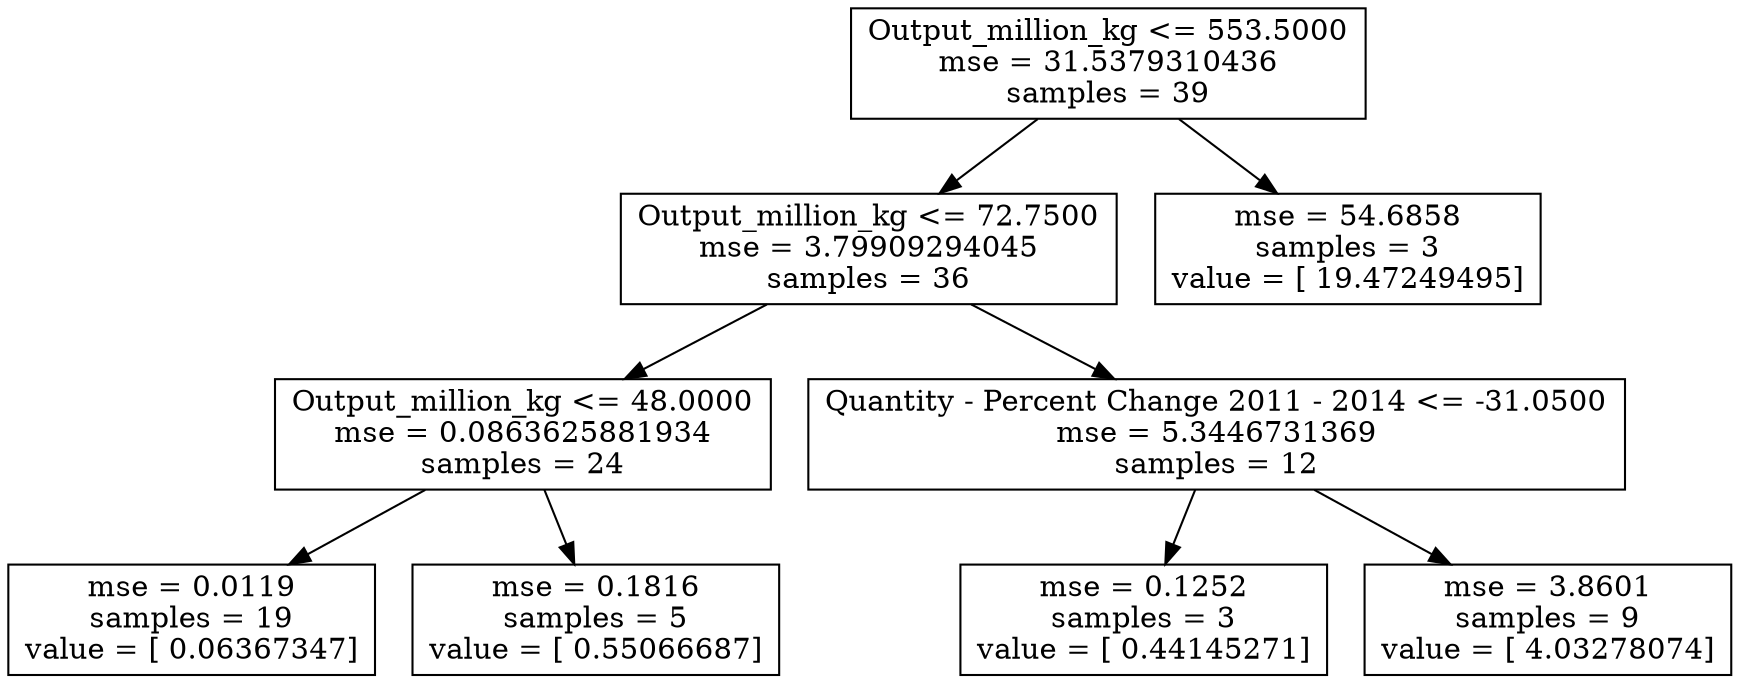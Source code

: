 digraph Tree {
0 [label="Output_million_kg <= 553.5000\nmse = 31.5379310436\nsamples = 39", shape="box"] ;
1 [label="Output_million_kg <= 72.7500\nmse = 3.79909294045\nsamples = 36", shape="box"] ;
0 -> 1 ;
2 [label="Output_million_kg <= 48.0000\nmse = 0.0863625881934\nsamples = 24", shape="box"] ;
1 -> 2 ;
3 [label="mse = 0.0119\nsamples = 19\nvalue = [ 0.06367347]", shape="box"] ;
2 -> 3 ;
4 [label="mse = 0.1816\nsamples = 5\nvalue = [ 0.55066687]", shape="box"] ;
2 -> 4 ;
5 [label="Quantity - Percent Change 2011 - 2014 <= -31.0500\nmse = 5.3446731369\nsamples = 12", shape="box"] ;
1 -> 5 ;
6 [label="mse = 0.1252\nsamples = 3\nvalue = [ 0.44145271]", shape="box"] ;
5 -> 6 ;
7 [label="mse = 3.8601\nsamples = 9\nvalue = [ 4.03278074]", shape="box"] ;
5 -> 7 ;
8 [label="mse = 54.6858\nsamples = 3\nvalue = [ 19.47249495]", shape="box"] ;
0 -> 8 ;
}